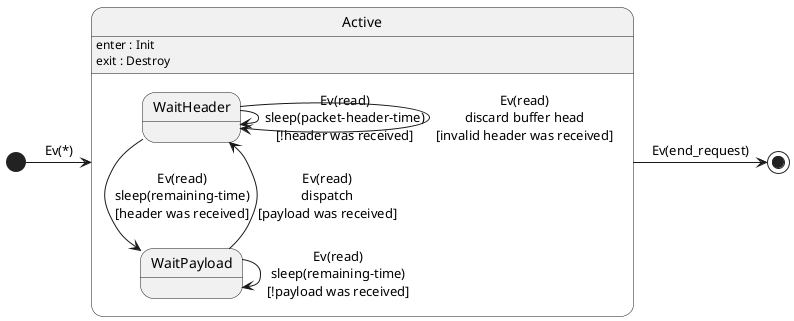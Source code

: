 @startuml
[*] -> Active : Ev(*)
Active -> [*] : Ev(end_request)
state Active {
    WaitHeader -> WaitHeader : Ev(read)\nsleep(packet-header-time)\n[!header was received]
    WaitHeader -> WaitHeader : Ev(read)\ndiscard buffer head\n[invalid header was received]
    WaitHeader -down-> WaitPayload : Ev(read)\nsleep(remaining-time)\n[header was received]
    WaitPayload -> WaitPayload : Ev(read)\nsleep(remaining-time)\n[!payload was received]
    WaitPayload -up-> WaitHeader : Ev(read)\ndispatch\n[payload was received]
}
Active : enter : Init
Active : exit : Destroy
@enduml